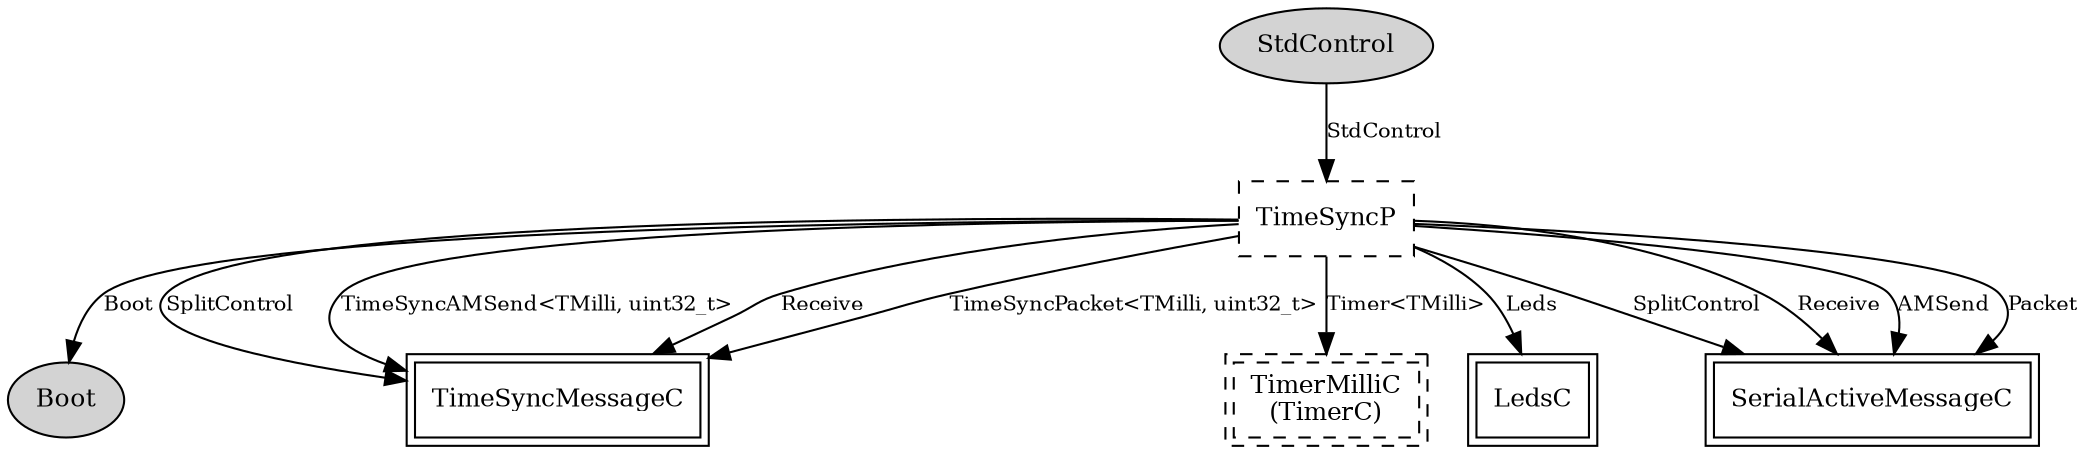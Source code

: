 digraph "TimeSyncC" {
  n0xb723c218 [shape=ellipse, style=filled, label="StdControl", fontsize=12];
  "TimeSyncC.TimeSyncP" [fontsize=12, shape=box, style=dashed, label="TimeSyncP", URL="../chtml/TimeSyncP.html"];
  "TimeSyncC.TimeSyncP" [fontsize=12, shape=box, style=dashed, label="TimeSyncP", URL="../chtml/TimeSyncP.html"];
  n0xb7241ed8 [shape=ellipse, style=filled, label="Boot", fontsize=12];
  "TimeSyncC.TimeSyncP" [fontsize=12, shape=box, style=dashed, label="TimeSyncP", URL="../chtml/TimeSyncP.html"];
  "TimeSyncMessageC" [fontsize=12, shape=box,peripheries=2, URL="../chtml/tos.platforms.telosa.TimeSyncMessageC.html"];
  "TimeSyncC.TimeSyncP" [fontsize=12, shape=box, style=dashed, label="TimeSyncP", URL="../chtml/TimeSyncP.html"];
  "TimeSyncMessageC" [fontsize=12, shape=box,peripheries=2, URL="../chtml/tos.platforms.telosa.TimeSyncMessageC.html"];
  "TimeSyncC.TimeSyncP" [fontsize=12, shape=box, style=dashed, label="TimeSyncP", URL="../chtml/TimeSyncP.html"];
  "TimeSyncMessageC" [fontsize=12, shape=box,peripheries=2, URL="../chtml/tos.platforms.telosa.TimeSyncMessageC.html"];
  "TimeSyncC.TimeSyncP" [fontsize=12, shape=box, style=dashed, label="TimeSyncP", URL="../chtml/TimeSyncP.html"];
  "TimeSyncMessageC" [fontsize=12, shape=box,peripheries=2, URL="../chtml/tos.platforms.telosa.TimeSyncMessageC.html"];
  "TimeSyncC.TimeSyncP" [fontsize=12, shape=box, style=dashed, label="TimeSyncP", URL="../chtml/TimeSyncP.html"];
  "TimeSyncC.TimerC" [fontsize=12, shape=box,peripheries=2, style=dashed, label="TimerMilliC\n(TimerC)", URL="../chtml/tos.system.TimerMilliC.html"];
  "TimeSyncC.TimeSyncP" [fontsize=12, shape=box, style=dashed, label="TimeSyncP", URL="../chtml/TimeSyncP.html"];
  "LedsC" [fontsize=12, shape=box,peripheries=2, URL="../chtml/tos.system.LedsC.html"];
  "TimeSyncC.TimeSyncP" [fontsize=12, shape=box, style=dashed, label="TimeSyncP", URL="../chtml/TimeSyncP.html"];
  "SerialActiveMessageC" [fontsize=12, shape=box,peripheries=2, URL="../chtml/tos.lib.serial.SerialActiveMessageC.html"];
  "TimeSyncC.TimeSyncP" [fontsize=12, shape=box, style=dashed, label="TimeSyncP", URL="../chtml/TimeSyncP.html"];
  "SerialActiveMessageC" [fontsize=12, shape=box,peripheries=2, URL="../chtml/tos.lib.serial.SerialActiveMessageC.html"];
  "TimeSyncC.TimeSyncP" [fontsize=12, shape=box, style=dashed, label="TimeSyncP", URL="../chtml/TimeSyncP.html"];
  "SerialActiveMessageC" [fontsize=12, shape=box,peripheries=2, URL="../chtml/tos.lib.serial.SerialActiveMessageC.html"];
  "TimeSyncC.TimeSyncP" [fontsize=12, shape=box, style=dashed, label="TimeSyncP", URL="../chtml/TimeSyncP.html"];
  "SerialActiveMessageC" [fontsize=12, shape=box,peripheries=2, URL="../chtml/tos.lib.serial.SerialActiveMessageC.html"];
  "n0xb723c218" -> "TimeSyncC.TimeSyncP" [label="StdControl", URL="../ihtml/tos.interfaces.StdControl.html", fontsize=10];
  "TimeSyncC.TimeSyncP" -> "n0xb7241ed8" [label="Boot", URL="../ihtml/tos.interfaces.Boot.html", fontsize=10];
  "TimeSyncC.TimeSyncP" -> "TimeSyncMessageC" [label="SplitControl", URL="../ihtml/tos.interfaces.SplitControl.html", fontsize=10];
  "TimeSyncC.TimeSyncP" -> "TimeSyncMessageC" [label="TimeSyncAMSend<TMilli, uint32_t>", URL="../ihtml/tos.interfaces.TimeSyncAMSend.html", fontsize=10];
  "TimeSyncC.TimeSyncP" -> "TimeSyncMessageC" [label="Receive", URL="../ihtml/tos.interfaces.Receive.html", fontsize=10];
  "TimeSyncC.TimeSyncP" -> "TimeSyncMessageC" [label="TimeSyncPacket<TMilli, uint32_t>", URL="../ihtml/tos.interfaces.TimeSyncPacket.html", fontsize=10];
  "TimeSyncC.TimeSyncP" -> "TimeSyncC.TimerC" [label="Timer<TMilli>", URL="../ihtml/tos.lib.timer.Timer.html", fontsize=10];
  "TimeSyncC.TimeSyncP" -> "LedsC" [label="Leds", URL="../ihtml/tos.interfaces.Leds.html", fontsize=10];
  "TimeSyncC.TimeSyncP" -> "SerialActiveMessageC" [label="SplitControl", URL="../ihtml/tos.interfaces.SplitControl.html", fontsize=10];
  "TimeSyncC.TimeSyncP" -> "SerialActiveMessageC" [label="Receive", URL="../ihtml/tos.interfaces.Receive.html", fontsize=10];
  "TimeSyncC.TimeSyncP" -> "SerialActiveMessageC" [label="AMSend", URL="../ihtml/tos.interfaces.AMSend.html", fontsize=10];
  "TimeSyncC.TimeSyncP" -> "SerialActiveMessageC" [label="Packet", URL="../ihtml/tos.interfaces.Packet.html", fontsize=10];
}
